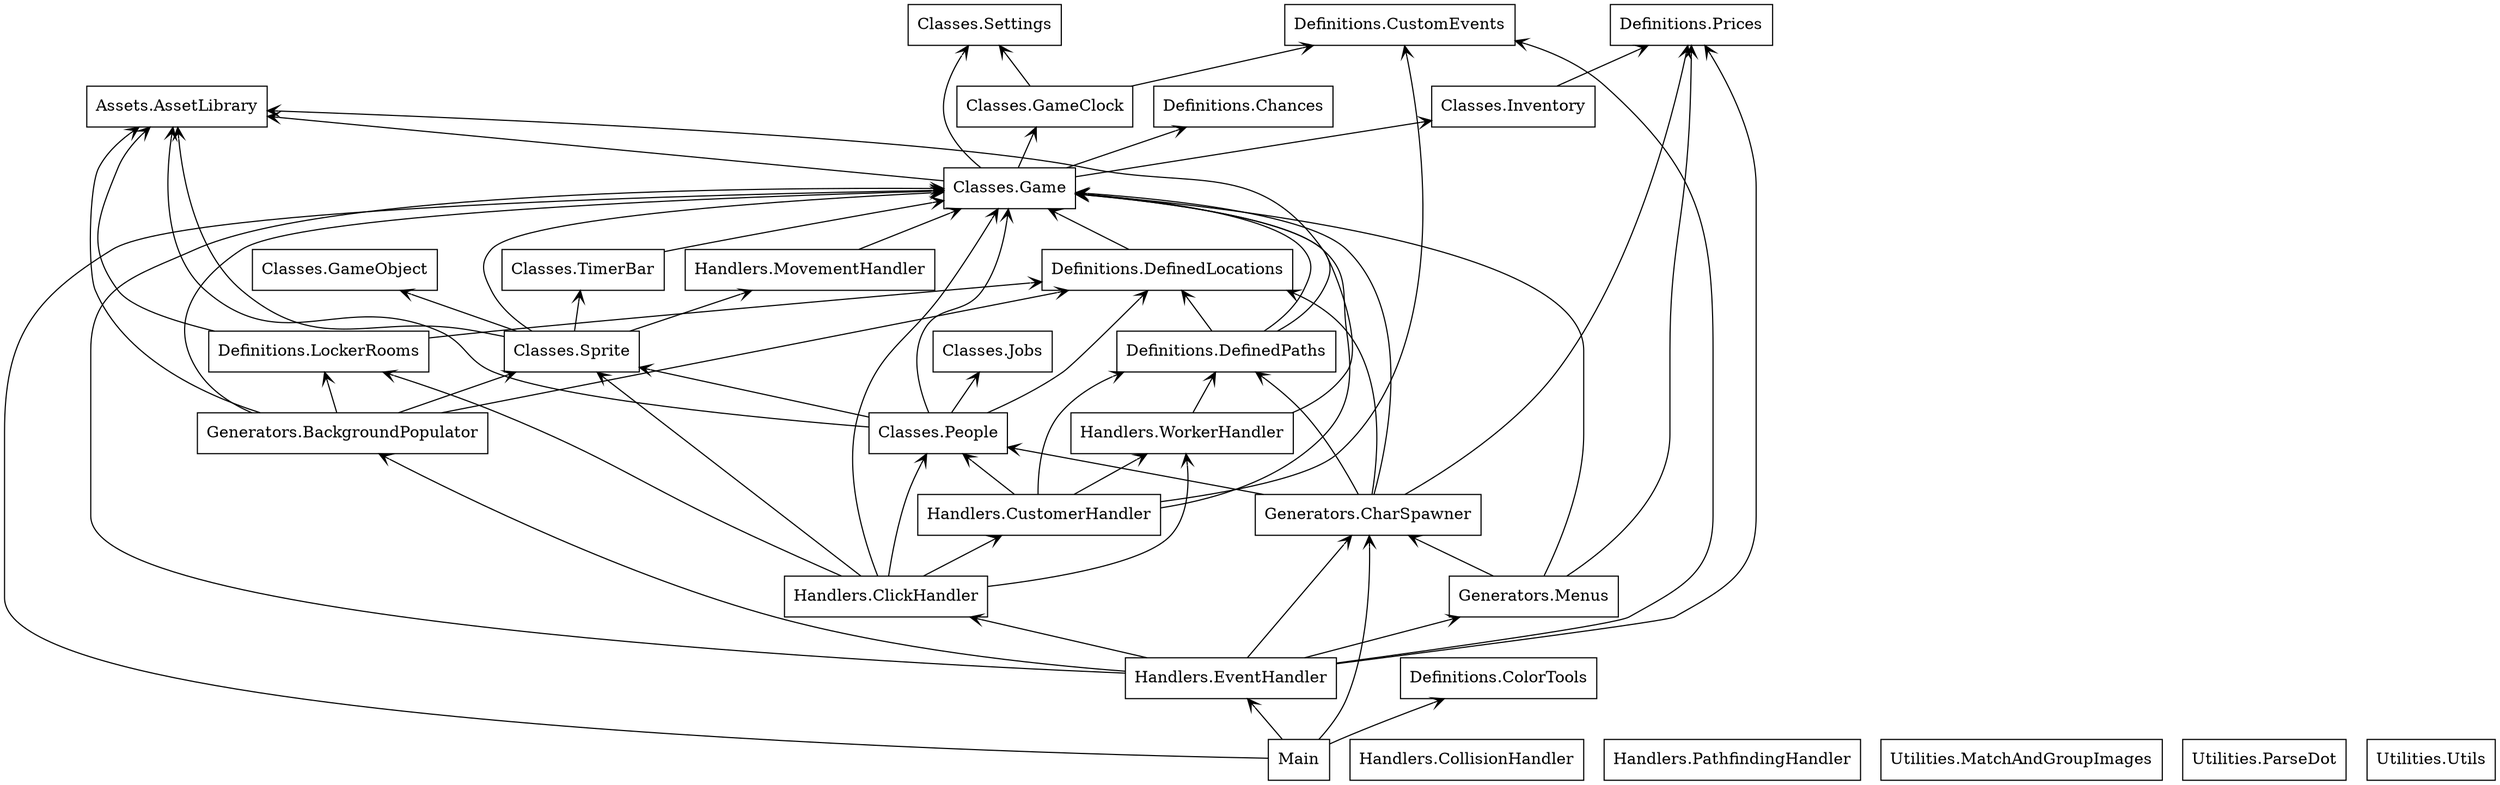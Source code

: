 digraph "packages" {
rankdir=BT
charset="utf-8"
"Assets.AssetLibrary" [color="black", label=<Assets.AssetLibrary>, shape="box", style="solid"];
"Classes.Game" [color="black", label=<Classes.Game>, shape="box", style="solid"];
"Classes.GameClock" [color="black", label=<Classes.GameClock>, shape="box", style="solid"];
"Classes.GameObject" [color="black", label=<Classes.GameObject>, shape="box", style="solid"];
"Classes.Inventory" [color="black", label=<Classes.Inventory>, shape="box", style="solid"];
"Classes.Jobs" [color="black", label=<Classes.Jobs>, shape="box", style="solid"];
"Classes.People" [color="black", label=<Classes.People>, shape="box", style="solid"];
"Classes.Settings" [color="black", label=<Classes.Settings>, shape="box", style="solid"];
"Classes.Sprite" [color="black", label=<Classes.Sprite>, shape="box", style="solid"];
"Classes.TimerBar" [color="black", label=<Classes.TimerBar>, shape="box", style="solid"];
"Definitions.Chances" [color="black", label=<Definitions.Chances>, shape="box", style="solid"];
"Definitions.ColorTools" [color="black", label=<Definitions.ColorTools>, shape="box", style="solid"];
"Definitions.CustomEvents" [color="black", label=<Definitions.CustomEvents>, shape="box", style="solid"];
"Definitions.DefinedLocations" [color="black", label=<Definitions.DefinedLocations>, shape="box", style="solid"];
"Definitions.DefinedPaths" [color="black", label=<Definitions.DefinedPaths>, shape="box", style="solid"];
"Definitions.LockerRooms" [color="black", label=<Definitions.LockerRooms>, shape="box", style="solid"];
"Definitions.Prices" [color="black", label=<Definitions.Prices>, shape="box", style="solid"];
"Generators.BackgroundPopulator" [color="black", label=<Generators.BackgroundPopulator>, shape="box", style="solid"];
"Generators.CharSpawner" [color="black", label=<Generators.CharSpawner>, shape="box", style="solid"];
"Generators.Menus" [color="black", label=<Generators.Menus>, shape="box", style="solid"];
"Handlers.ClickHandler" [color="black", label=<Handlers.ClickHandler>, shape="box", style="solid"];
"Handlers.CollisionHandler" [color="black", label=<Handlers.CollisionHandler>, shape="box", style="solid"];
"Handlers.CustomerHandler" [color="black", label=<Handlers.CustomerHandler>, shape="box", style="solid"];
"Handlers.EventHandler" [color="black", label=<Handlers.EventHandler>, shape="box", style="solid"];
"Handlers.MovementHandler" [color="black", label=<Handlers.MovementHandler>, shape="box", style="solid"];
"Handlers.PathfindingHandler" [color="black", label=<Handlers.PathfindingHandler>, shape="box", style="solid"];
"Handlers.WorkerHandler" [color="black", label=<Handlers.WorkerHandler>, shape="box", style="solid"];
"Main" [color="black", label=<Main>, shape="box", style="solid"];
"Utilities.MatchAndGroupImages" [color="black", label=<Utilities.MatchAndGroupImages>, shape="box", style="solid"];
"Utilities.ParseDot" [color="black", label=<Utilities.ParseDot>, shape="box", style="solid"];
"Utilities.Utils" [color="black", label=<Utilities.Utils>, shape="box", style="solid"];
"Classes.Game" -> "Assets.AssetLibrary" [arrowhead="open", arrowtail="none"];
"Classes.Game" -> "Classes.GameClock" [arrowhead="open", arrowtail="none"];
"Classes.Game" -> "Classes.Inventory" [arrowhead="open", arrowtail="none"];
"Classes.Game" -> "Classes.Settings" [arrowhead="open", arrowtail="none"];
"Classes.Game" -> "Definitions.Chances" [arrowhead="open", arrowtail="none"];
"Classes.GameClock" -> "Classes.Settings" [arrowhead="open", arrowtail="none"];
"Classes.GameClock" -> "Definitions.CustomEvents" [arrowhead="open", arrowtail="none"];
"Classes.Inventory" -> "Definitions.Prices" [arrowhead="open", arrowtail="none"];
"Classes.People" -> "Assets.AssetLibrary" [arrowhead="open", arrowtail="none"];
"Classes.People" -> "Classes.Game" [arrowhead="open", arrowtail="none"];
"Classes.People" -> "Classes.Jobs" [arrowhead="open", arrowtail="none"];
"Classes.People" -> "Classes.Sprite" [arrowhead="open", arrowtail="none"];
"Classes.People" -> "Definitions.DefinedLocations" [arrowhead="open", arrowtail="none"];
"Classes.Sprite" -> "Assets.AssetLibrary" [arrowhead="open", arrowtail="none"];
"Classes.Sprite" -> "Classes.Game" [arrowhead="open", arrowtail="none"];
"Classes.Sprite" -> "Classes.GameObject" [arrowhead="open", arrowtail="none"];
"Classes.Sprite" -> "Classes.TimerBar" [arrowhead="open", arrowtail="none"];
"Classes.Sprite" -> "Handlers.MovementHandler" [arrowhead="open", arrowtail="none"];
"Classes.TimerBar" -> "Classes.Game" [arrowhead="open", arrowtail="none"];
"Definitions.DefinedLocations" -> "Classes.Game" [arrowhead="open", arrowtail="none"];
"Definitions.DefinedPaths" -> "Assets.AssetLibrary" [arrowhead="open", arrowtail="none"];
"Definitions.DefinedPaths" -> "Classes.Game" [arrowhead="open", arrowtail="none"];
"Definitions.DefinedPaths" -> "Definitions.DefinedLocations" [arrowhead="open", arrowtail="none"];
"Definitions.LockerRooms" -> "Assets.AssetLibrary" [arrowhead="open", arrowtail="none"];
"Definitions.LockerRooms" -> "Definitions.DefinedLocations" [arrowhead="open", arrowtail="none"];
"Generators.BackgroundPopulator" -> "Assets.AssetLibrary" [arrowhead="open", arrowtail="none"];
"Generators.BackgroundPopulator" -> "Classes.Game" [arrowhead="open", arrowtail="none"];
"Generators.BackgroundPopulator" -> "Classes.Sprite" [arrowhead="open", arrowtail="none"];
"Generators.BackgroundPopulator" -> "Definitions.DefinedLocations" [arrowhead="open", arrowtail="none"];
"Generators.BackgroundPopulator" -> "Definitions.LockerRooms" [arrowhead="open", arrowtail="none"];
"Generators.CharSpawner" -> "Classes.Game" [arrowhead="open", arrowtail="none"];
"Generators.CharSpawner" -> "Classes.People" [arrowhead="open", arrowtail="none"];
"Generators.CharSpawner" -> "Definitions.DefinedLocations" [arrowhead="open", arrowtail="none"];
"Generators.CharSpawner" -> "Definitions.DefinedPaths" [arrowhead="open", arrowtail="none"];
"Generators.CharSpawner" -> "Definitions.Prices" [arrowhead="open", arrowtail="none"];
"Generators.Menus" -> "Classes.Game" [arrowhead="open", arrowtail="none"];
"Generators.Menus" -> "Definitions.Prices" [arrowhead="open", arrowtail="none"];
"Generators.Menus" -> "Generators.CharSpawner" [arrowhead="open", arrowtail="none"];
"Handlers.ClickHandler" -> "Classes.Game" [arrowhead="open", arrowtail="none"];
"Handlers.ClickHandler" -> "Classes.People" [arrowhead="open", arrowtail="none"];
"Handlers.ClickHandler" -> "Classes.Sprite" [arrowhead="open", arrowtail="none"];
"Handlers.ClickHandler" -> "Definitions.LockerRooms" [arrowhead="open", arrowtail="none"];
"Handlers.ClickHandler" -> "Handlers.CustomerHandler" [arrowhead="open", arrowtail="none"];
"Handlers.ClickHandler" -> "Handlers.WorkerHandler" [arrowhead="open", arrowtail="none"];
"Handlers.CustomerHandler" -> "Classes.Game" [arrowhead="open", arrowtail="none"];
"Handlers.CustomerHandler" -> "Classes.People" [arrowhead="open", arrowtail="none"];
"Handlers.CustomerHandler" -> "Definitions.CustomEvents" [arrowhead="open", arrowtail="none"];
"Handlers.CustomerHandler" -> "Definitions.DefinedPaths" [arrowhead="open", arrowtail="none"];
"Handlers.CustomerHandler" -> "Handlers.WorkerHandler" [arrowhead="open", arrowtail="none"];
"Handlers.EventHandler" -> "Classes.Game" [arrowhead="open", arrowtail="none"];
"Handlers.EventHandler" -> "Definitions.CustomEvents" [arrowhead="open", arrowtail="none"];
"Handlers.EventHandler" -> "Definitions.Prices" [arrowhead="open", arrowtail="none"];
"Handlers.EventHandler" -> "Generators.BackgroundPopulator" [arrowhead="open", arrowtail="none"];
"Handlers.EventHandler" -> "Generators.CharSpawner" [arrowhead="open", arrowtail="none"];
"Handlers.EventHandler" -> "Generators.Menus" [arrowhead="open", arrowtail="none"];
"Handlers.EventHandler" -> "Handlers.ClickHandler" [arrowhead="open", arrowtail="none"];
"Handlers.MovementHandler" -> "Classes.Game" [arrowhead="open", arrowtail="none"];
"Handlers.WorkerHandler" -> "Classes.Game" [arrowhead="open", arrowtail="none"];
"Handlers.WorkerHandler" -> "Definitions.DefinedPaths" [arrowhead="open", arrowtail="none"];
"Main" -> "Classes.Game" [arrowhead="open", arrowtail="none"];
"Main" -> "Definitions.ColorTools" [arrowhead="open", arrowtail="none"];
"Main" -> "Generators.CharSpawner" [arrowhead="open", arrowtail="none"];
"Main" -> "Handlers.EventHandler" [arrowhead="open", arrowtail="none"];
}
